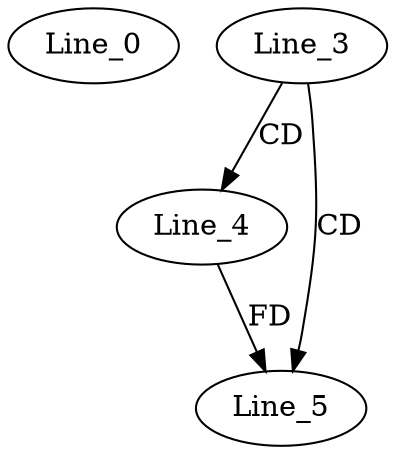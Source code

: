 digraph G {
  Line_0;
  Line_3;
  Line_4;
  Line_5;
  Line_5;
  Line_3 -> Line_4 [ label="CD" ];
  Line_3 -> Line_5 [ label="CD" ];
  Line_4 -> Line_5 [ label="FD" ];
}
